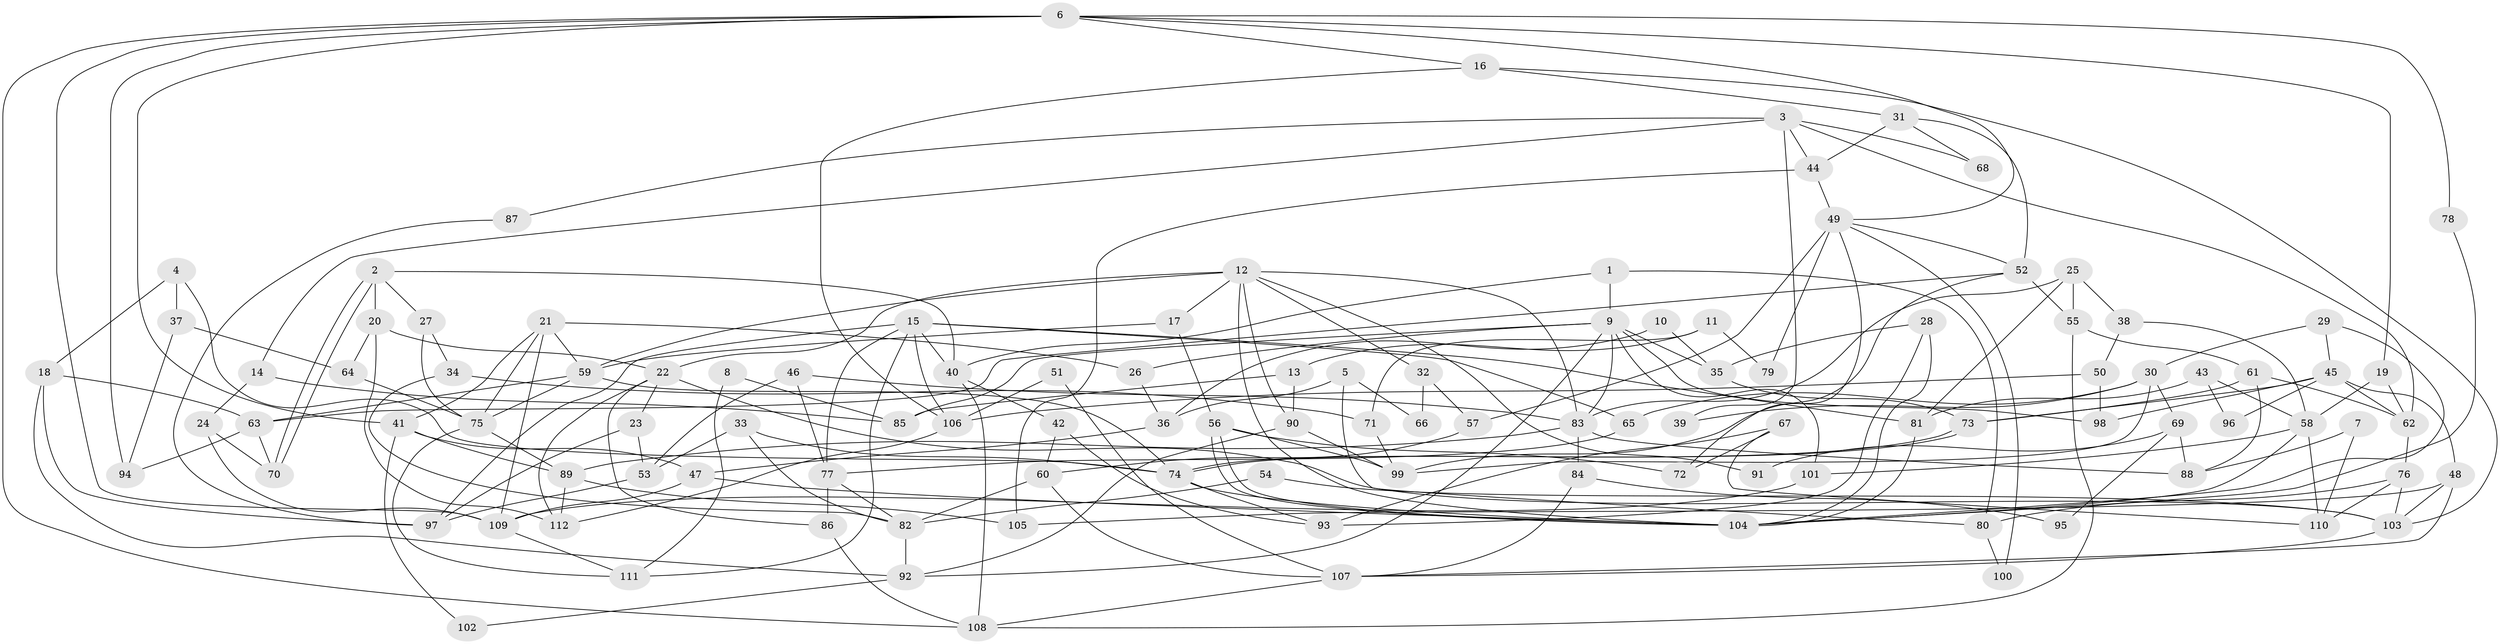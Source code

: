 // coarse degree distribution, {5: 0.10810810810810811, 9: 0.06756756756756757, 3: 0.24324324324324326, 11: 0.013513513513513514, 2: 0.12162162162162163, 4: 0.1891891891891892, 10: 0.02702702702702703, 7: 0.13513513513513514, 6: 0.08108108108108109, 8: 0.013513513513513514}
// Generated by graph-tools (version 1.1) at 2025/41/03/06/25 10:41:57]
// undirected, 112 vertices, 224 edges
graph export_dot {
graph [start="1"]
  node [color=gray90,style=filled];
  1;
  2;
  3;
  4;
  5;
  6;
  7;
  8;
  9;
  10;
  11;
  12;
  13;
  14;
  15;
  16;
  17;
  18;
  19;
  20;
  21;
  22;
  23;
  24;
  25;
  26;
  27;
  28;
  29;
  30;
  31;
  32;
  33;
  34;
  35;
  36;
  37;
  38;
  39;
  40;
  41;
  42;
  43;
  44;
  45;
  46;
  47;
  48;
  49;
  50;
  51;
  52;
  53;
  54;
  55;
  56;
  57;
  58;
  59;
  60;
  61;
  62;
  63;
  64;
  65;
  66;
  67;
  68;
  69;
  70;
  71;
  72;
  73;
  74;
  75;
  76;
  77;
  78;
  79;
  80;
  81;
  82;
  83;
  84;
  85;
  86;
  87;
  88;
  89;
  90;
  91;
  92;
  93;
  94;
  95;
  96;
  97;
  98;
  99;
  100;
  101;
  102;
  103;
  104;
  105;
  106;
  107;
  108;
  109;
  110;
  111;
  112;
  1 -- 9;
  1 -- 40;
  1 -- 80;
  2 -- 40;
  2 -- 70;
  2 -- 70;
  2 -- 20;
  2 -- 27;
  3 -- 62;
  3 -- 44;
  3 -- 14;
  3 -- 39;
  3 -- 68;
  3 -- 87;
  4 -- 18;
  4 -- 74;
  4 -- 37;
  5 -- 80;
  5 -- 36;
  5 -- 66;
  6 -- 109;
  6 -- 94;
  6 -- 16;
  6 -- 19;
  6 -- 41;
  6 -- 49;
  6 -- 78;
  6 -- 108;
  7 -- 110;
  7 -- 88;
  8 -- 85;
  8 -- 111;
  9 -- 101;
  9 -- 83;
  9 -- 26;
  9 -- 35;
  9 -- 85;
  9 -- 92;
  9 -- 98;
  10 -- 35;
  10 -- 36;
  11 -- 71;
  11 -- 13;
  11 -- 79;
  12 -- 59;
  12 -- 17;
  12 -- 22;
  12 -- 32;
  12 -- 83;
  12 -- 90;
  12 -- 91;
  12 -- 104;
  13 -- 85;
  13 -- 90;
  14 -- 24;
  14 -- 85;
  15 -- 65;
  15 -- 77;
  15 -- 40;
  15 -- 81;
  15 -- 97;
  15 -- 106;
  15 -- 111;
  16 -- 106;
  16 -- 31;
  16 -- 103;
  17 -- 56;
  17 -- 59;
  18 -- 97;
  18 -- 92;
  18 -- 63;
  19 -- 58;
  19 -- 62;
  20 -- 22;
  20 -- 64;
  20 -- 112;
  21 -- 109;
  21 -- 59;
  21 -- 26;
  21 -- 41;
  21 -- 75;
  22 -- 112;
  22 -- 23;
  22 -- 86;
  22 -- 103;
  23 -- 53;
  23 -- 97;
  24 -- 70;
  24 -- 109;
  25 -- 55;
  25 -- 81;
  25 -- 38;
  25 -- 83;
  26 -- 36;
  27 -- 75;
  27 -- 34;
  28 -- 104;
  28 -- 35;
  28 -- 93;
  29 -- 45;
  29 -- 104;
  29 -- 30;
  30 -- 99;
  30 -- 39;
  30 -- 65;
  30 -- 69;
  31 -- 44;
  31 -- 52;
  31 -- 68;
  32 -- 57;
  32 -- 66;
  33 -- 53;
  33 -- 74;
  33 -- 82;
  34 -- 82;
  34 -- 71;
  35 -- 73;
  36 -- 47;
  37 -- 64;
  37 -- 94;
  38 -- 50;
  38 -- 58;
  40 -- 108;
  40 -- 42;
  41 -- 47;
  41 -- 89;
  41 -- 102;
  42 -- 93;
  42 -- 60;
  43 -- 81;
  43 -- 58;
  43 -- 96;
  44 -- 49;
  44 -- 105;
  45 -- 73;
  45 -- 62;
  45 -- 48;
  45 -- 96;
  45 -- 98;
  46 -- 77;
  46 -- 83;
  46 -- 53;
  47 -- 104;
  47 -- 109;
  48 -- 103;
  48 -- 105;
  48 -- 107;
  49 -- 52;
  49 -- 57;
  49 -- 72;
  49 -- 79;
  49 -- 100;
  50 -- 98;
  50 -- 106;
  51 -- 107;
  51 -- 106;
  52 -- 63;
  52 -- 55;
  52 -- 99;
  53 -- 97;
  54 -- 82;
  54 -- 103;
  55 -- 108;
  55 -- 61;
  56 -- 104;
  56 -- 104;
  56 -- 99;
  56 -- 72;
  57 -- 60;
  58 -- 104;
  58 -- 101;
  58 -- 110;
  59 -- 75;
  59 -- 74;
  59 -- 63;
  60 -- 107;
  60 -- 82;
  61 -- 62;
  61 -- 73;
  61 -- 88;
  62 -- 76;
  63 -- 70;
  63 -- 94;
  64 -- 75;
  65 -- 77;
  67 -- 72;
  67 -- 93;
  67 -- 110;
  69 -- 88;
  69 -- 91;
  69 -- 95;
  71 -- 99;
  73 -- 74;
  73 -- 74;
  74 -- 104;
  74 -- 93;
  75 -- 89;
  75 -- 111;
  76 -- 110;
  76 -- 103;
  76 -- 80;
  77 -- 82;
  77 -- 86;
  78 -- 104;
  80 -- 100;
  81 -- 104;
  82 -- 92;
  83 -- 84;
  83 -- 88;
  83 -- 89;
  84 -- 107;
  84 -- 95;
  86 -- 108;
  87 -- 97;
  89 -- 105;
  89 -- 112;
  90 -- 92;
  90 -- 99;
  92 -- 102;
  101 -- 109;
  103 -- 107;
  106 -- 112;
  107 -- 108;
  109 -- 111;
}
